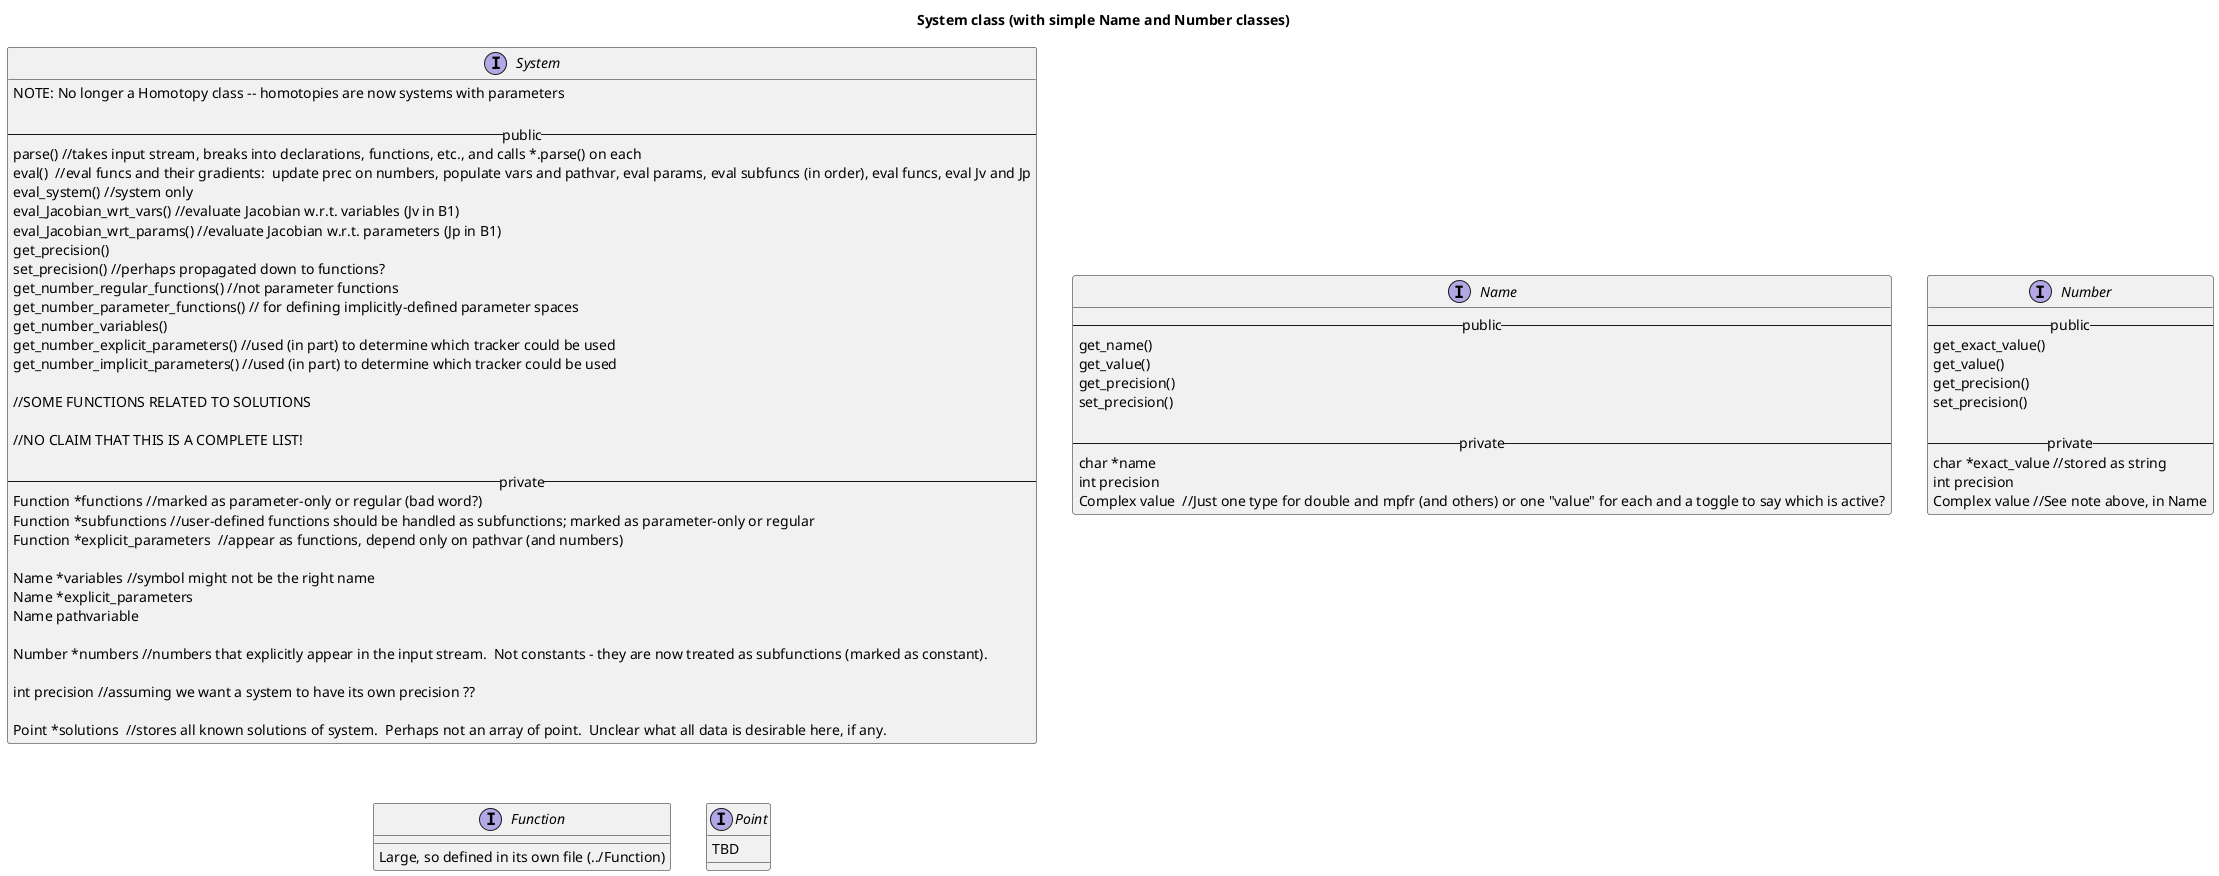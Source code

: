 
@startuml
title System class (with simple Name and Number classes)

Interface System{
NOTE: No longer a Homotopy class -- homotopies are now systems with parameters

--public--
parse() //takes input stream, breaks into declarations, functions, etc., and calls *.parse() on each
eval()  //eval funcs and their gradients:  update prec on numbers, populate vars and pathvar, eval params, eval subfuncs (in order), eval funcs, eval Jv and Jp
eval_system() //system only
eval_Jacobian_wrt_vars() //evaluate Jacobian w.r.t. variables (Jv in B1)
eval_Jacobian_wrt_params() //evaluate Jacobian w.r.t. parameters (Jp in B1)
get_precision()
set_precision() //perhaps propagated down to functions?
get_number_regular_functions() //not parameter functions 
get_number_parameter_functions() // for defining implicitly-defined parameter spaces
get_number_variables()
get_number_explicit_parameters() //used (in part) to determine which tracker could be used
get_number_implicit_parameters() //used (in part) to determine which tracker could be used

//SOME FUNCTIONS RELATED TO SOLUTIONS

//NO CLAIM THAT THIS IS A COMPLETE LIST!

--private--
Function *functions //marked as parameter-only or regular (bad word?)
Function *subfunctions //user-defined functions should be handled as subfunctions; marked as parameter-only or regular
Function *explicit_parameters  //appear as functions, depend only on pathvar (and numbers)

Name *variables //symbol might not be the right name
Name *explicit_parameters
Name pathvariable

Number *numbers //numbers that explicitly appear in the input stream.  Not constants - they are now treated as subfunctions (marked as constant).

int precision //assuming we want a system to have its own precision ??

Point *solutions  //stores all known solutions of system.  Perhaps not an array of point.  Unclear what all data is desirable here, if any. 
}


Interface Name{
--public--
get_name()
get_value()
get_precision()
set_precision()

--private--
char *name
int precision
Complex value  //Just one type for double and mpfr (and others) or one "value" for each and a toggle to say which is active?
}


Interface Number{
--public--
get_exact_value()
get_value()
get_precision()
set_precision()

--private--
char *exact_value //stored as string
int precision
Complex value //See note above, in Name
}

Interface Function{
Large, so defined in its own file (../Function)
}

Interface Point{
TBD
}

@enduml
